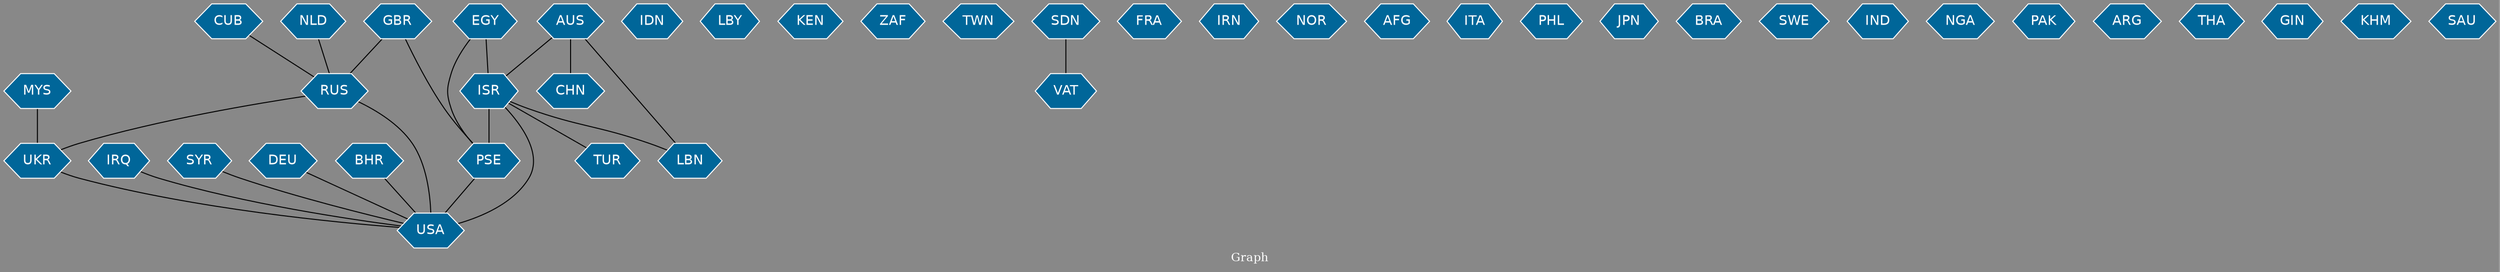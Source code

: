// Countries together in item graph
graph {
	graph [bgcolor="#888888" fontcolor=white fontsize=12 label="Graph" outputorder=edgesfirst overlap=prism]
	node [color=white fillcolor="#006699" fontcolor=white fontname=Helvetica shape=hexagon style=filled]
	edge [arrowhead=open color=black fontcolor=white fontname=Courier fontsize=12]
		PSE [label=PSE]
		CHN [label=CHN]
		RUS [label=RUS]
		USA [label=USA]
		IDN [label=IDN]
		LBY [label=LBY]
		AUS [label=AUS]
		KEN [label=KEN]
		ISR [label=ISR]
		NLD [label=NLD]
		IRQ [label=IRQ]
		SYR [label=SYR]
		GBR [label=GBR]
		DEU [label=DEU]
		UKR [label=UKR]
		ZAF [label=ZAF]
		TWN [label=TWN]
		SDN [label=SDN]
		VAT [label=VAT]
		MYS [label=MYS]
		FRA [label=FRA]
		IRN [label=IRN]
		NOR [label=NOR]
		AFG [label=AFG]
		ITA [label=ITA]
		PHL [label=PHL]
		EGY [label=EGY]
		JPN [label=JPN]
		BRA [label=BRA]
		LBN [label=LBN]
		SWE [label=SWE]
		IND [label=IND]
		BHR [label=BHR]
		NGA [label=NGA]
		TUR [label=TUR]
		PAK [label=PAK]
		CUB [label=CUB]
		ARG [label=ARG]
		THA [label=THA]
		GIN [label=GIN]
		KHM [label=KHM]
		SAU [label=SAU]
			CUB -- RUS [weight=1]
			SYR -- USA [weight=2]
			ISR -- PSE [weight=24]
			EGY -- PSE [weight=1]
			IRQ -- USA [weight=5]
			NLD -- RUS [weight=2]
			EGY -- ISR [weight=1]
			ISR -- TUR [weight=1]
			RUS -- USA [weight=8]
			DEU -- USA [weight=4]
			RUS -- UKR [weight=4]
			PSE -- USA [weight=3]
			AUS -- LBN [weight=1]
			GBR -- PSE [weight=1]
			ISR -- USA [weight=4]
			UKR -- USA [weight=1]
			GBR -- RUS [weight=2]
			MYS -- UKR [weight=2]
			AUS -- CHN [weight=2]
			BHR -- USA [weight=1]
			SDN -- VAT [weight=1]
			AUS -- ISR [weight=1]
			ISR -- LBN [weight=1]
}